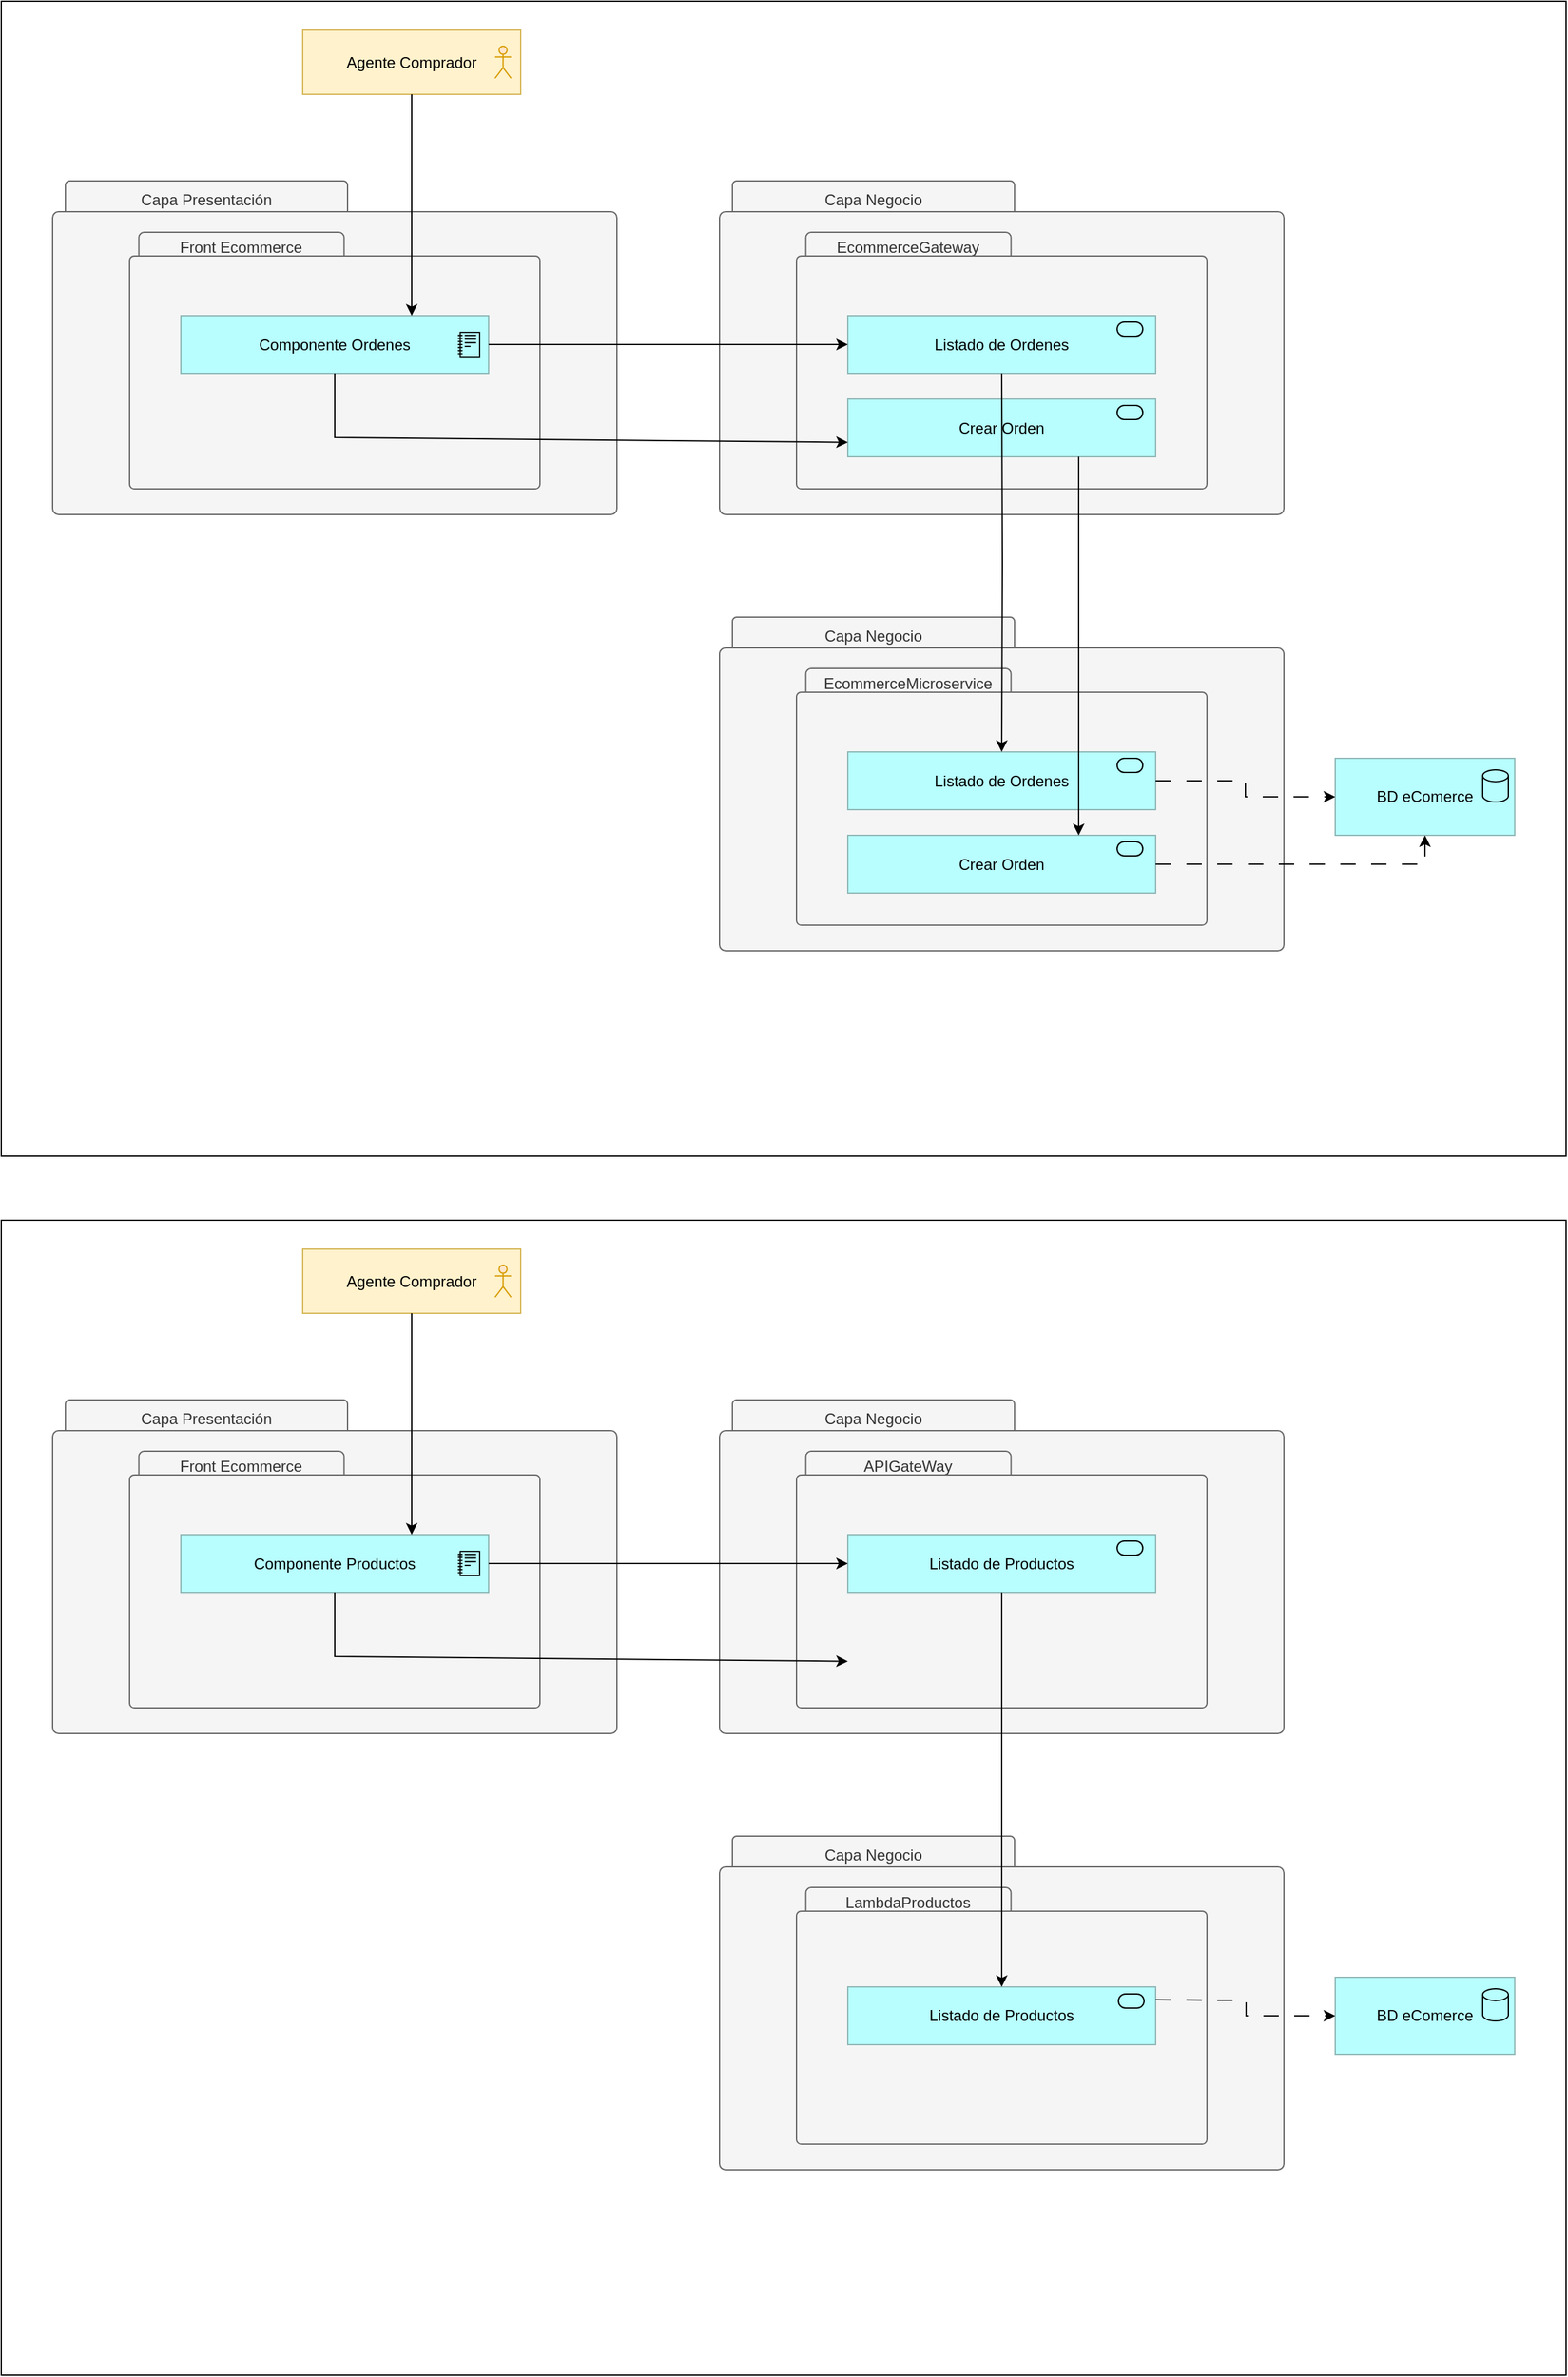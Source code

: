 <mxfile version="24.7.5">
  <diagram name="Diagrama Alto Nivel" id="ZaK2dB3ZBRLAaXrLbP-g">
    <mxGraphModel dx="1668" dy="965" grid="1" gridSize="10" guides="1" tooltips="1" connect="1" arrows="1" fold="1" page="1" pageScale="1" pageWidth="827" pageHeight="1169" math="0" shadow="0">
      <root>
        <mxCell id="0" />
        <mxCell id="1" parent="0" />
        <mxCell id="tFQhPaSpxETiiJrmMDkf-41" value="" style="rounded=0;whiteSpace=wrap;html=1;" parent="1" vertex="1">
          <mxGeometry x="40" y="570" width="1220" height="900" as="geometry" />
        </mxCell>
        <mxCell id="tFQhPaSpxETiiJrmMDkf-2" value="Agente Comprador" style="rounded=0;whiteSpace=wrap;html=1;fillColor=#fff2cc;strokeColor=#d6b656;" parent="1" vertex="1">
          <mxGeometry x="275" y="592.5" width="170" height="50" as="geometry" />
        </mxCell>
        <mxCell id="tFQhPaSpxETiiJrmMDkf-3" value="" style="shape=umlActor;verticalLabelPosition=bottom;verticalAlign=top;html=1;outlineConnect=0;fillColor=#ffe6cc;strokeColor=#d79b00;" parent="1" vertex="1">
          <mxGeometry x="425" y="605" width="12.5" height="25" as="geometry" />
        </mxCell>
        <mxCell id="tFQhPaSpxETiiJrmMDkf-4" value="Capa Presentación" style="rounded=1;whiteSpace=wrap;html=1;fillColor=#f5f5f5;fontColor=#333333;strokeColor=#666666;arcSize=11;" parent="1" vertex="1">
          <mxGeometry x="90" y="710" width="220" height="30" as="geometry" />
        </mxCell>
        <mxCell id="tFQhPaSpxETiiJrmMDkf-5" value="" style="rounded=1;whiteSpace=wrap;html=1;fillColor=#f5f5f5;fontColor=#333333;strokeColor=#666666;arcSize=2;" parent="1" vertex="1">
          <mxGeometry x="80" y="734" width="440" height="236" as="geometry" />
        </mxCell>
        <mxCell id="tFQhPaSpxETiiJrmMDkf-8" value="" style="group" parent="1" vertex="1" connectable="0">
          <mxGeometry x="140" y="750" width="320" height="200" as="geometry" />
        </mxCell>
        <mxCell id="tFQhPaSpxETiiJrmMDkf-6" value="Front Ecommerce" style="rounded=1;whiteSpace=wrap;html=1;fillColor=#f5f5f5;fontColor=#333333;strokeColor=#666666;arcSize=18;" parent="tFQhPaSpxETiiJrmMDkf-8" vertex="1">
          <mxGeometry x="7.273" width="160" height="23.077" as="geometry" />
        </mxCell>
        <mxCell id="tFQhPaSpxETiiJrmMDkf-7" value="" style="rounded=1;whiteSpace=wrap;html=1;fillColor=#f5f5f5;fontColor=#333333;strokeColor=#666666;arcSize=2;" parent="tFQhPaSpxETiiJrmMDkf-8" vertex="1">
          <mxGeometry y="18.462" width="320" height="181.538" as="geometry" />
        </mxCell>
        <mxCell id="tFQhPaSpxETiiJrmMDkf-9" value="Componente Ordenes" style="rounded=0;whiteSpace=wrap;html=1;fillColor=#b8fefe;strokeColor=#8eb7b6;" parent="tFQhPaSpxETiiJrmMDkf-8" vertex="1">
          <mxGeometry x="40" y="65" width="240" height="45" as="geometry" />
        </mxCell>
        <mxCell id="tFQhPaSpxETiiJrmMDkf-10" value="" style="sketch=0;outlineConnect=0;dashed=0;verticalLabelPosition=bottom;verticalAlign=top;align=center;html=1;fontSize=12;fontStyle=0;aspect=fixed;pointerEvents=1;shape=mxgraph.aws4.notebook;fillColor=#000000;" parent="tFQhPaSpxETiiJrmMDkf-8" vertex="1">
          <mxGeometry x="256" y="77.5" width="17.44" height="20" as="geometry" />
        </mxCell>
        <mxCell id="tFQhPaSpxETiiJrmMDkf-12" style="edgeStyle=orthogonalEdgeStyle;rounded=0;orthogonalLoop=1;jettySize=auto;html=1;exitX=0.5;exitY=1;exitDx=0;exitDy=0;entryX=0.75;entryY=0;entryDx=0;entryDy=0;" parent="1" source="tFQhPaSpxETiiJrmMDkf-2" target="tFQhPaSpxETiiJrmMDkf-9" edge="1">
          <mxGeometry relative="1" as="geometry" />
        </mxCell>
        <mxCell id="tFQhPaSpxETiiJrmMDkf-13" value="Capa Negocio" style="rounded=1;whiteSpace=wrap;html=1;fillColor=#f5f5f5;fontColor=#333333;strokeColor=#666666;arcSize=11;" parent="1" vertex="1">
          <mxGeometry x="610" y="710" width="220" height="30" as="geometry" />
        </mxCell>
        <mxCell id="tFQhPaSpxETiiJrmMDkf-14" value="" style="rounded=1;whiteSpace=wrap;html=1;fillColor=#f5f5f5;fontColor=#333333;strokeColor=#666666;arcSize=2;" parent="1" vertex="1">
          <mxGeometry x="600" y="734" width="440" height="236" as="geometry" />
        </mxCell>
        <mxCell id="tFQhPaSpxETiiJrmMDkf-15" value="" style="group" parent="1" vertex="1" connectable="0">
          <mxGeometry x="660" y="750" width="350" height="200" as="geometry" />
        </mxCell>
        <mxCell id="tFQhPaSpxETiiJrmMDkf-16" value="EcommerceGateway" style="rounded=1;whiteSpace=wrap;html=1;fillColor=#f5f5f5;fontColor=#333333;strokeColor=#666666;arcSize=18;" parent="tFQhPaSpxETiiJrmMDkf-15" vertex="1">
          <mxGeometry x="7.273" width="160" height="23.077" as="geometry" />
        </mxCell>
        <mxCell id="tFQhPaSpxETiiJrmMDkf-17" value="" style="rounded=1;whiteSpace=wrap;html=1;fillColor=#f5f5f5;fontColor=#333333;strokeColor=#666666;arcSize=2;" parent="tFQhPaSpxETiiJrmMDkf-15" vertex="1">
          <mxGeometry y="18.462" width="320" height="181.538" as="geometry" />
        </mxCell>
        <mxCell id="tFQhPaSpxETiiJrmMDkf-18" value="Listado de Ordenes" style="rounded=0;whiteSpace=wrap;html=1;fillColor=#b8fefe;strokeColor=#8eb7b6;" parent="tFQhPaSpxETiiJrmMDkf-15" vertex="1">
          <mxGeometry x="40" y="65" width="240" height="45" as="geometry" />
        </mxCell>
        <mxCell id="tFQhPaSpxETiiJrmMDkf-38" value="Crear Orden" style="rounded=0;whiteSpace=wrap;html=1;fillColor=#b8fefe;strokeColor=#8eb7b6;" parent="tFQhPaSpxETiiJrmMDkf-15" vertex="1">
          <mxGeometry x="40" y="130" width="240" height="45" as="geometry" />
        </mxCell>
        <mxCell id="tFQhPaSpxETiiJrmMDkf-42" value="" style="rounded=1;whiteSpace=wrap;html=1;arcSize=50;fillColor=#b8fefe;" parent="tFQhPaSpxETiiJrmMDkf-15" vertex="1">
          <mxGeometry x="250" y="70" width="20" height="11" as="geometry" />
        </mxCell>
        <mxCell id="tFQhPaSpxETiiJrmMDkf-44" value="" style="rounded=1;whiteSpace=wrap;html=1;arcSize=50;fillColor=#b8fefe;" parent="tFQhPaSpxETiiJrmMDkf-15" vertex="1">
          <mxGeometry x="250" y="135" width="20" height="11" as="geometry" />
        </mxCell>
        <mxCell id="tFQhPaSpxETiiJrmMDkf-20" style="edgeStyle=orthogonalEdgeStyle;rounded=0;orthogonalLoop=1;jettySize=auto;html=1;entryX=0;entryY=0.5;entryDx=0;entryDy=0;" parent="1" source="tFQhPaSpxETiiJrmMDkf-9" target="tFQhPaSpxETiiJrmMDkf-18" edge="1">
          <mxGeometry relative="1" as="geometry" />
        </mxCell>
        <mxCell id="tFQhPaSpxETiiJrmMDkf-26" value="BD eComerce" style="rounded=0;whiteSpace=wrap;html=1;fillColor=#b8fefe;strokeColor=#8eb7b6;" parent="1" vertex="1">
          <mxGeometry x="1080" y="1160" width="140" height="60" as="geometry" />
        </mxCell>
        <mxCell id="tFQhPaSpxETiiJrmMDkf-40" value="" style="shape=cylinder3;whiteSpace=wrap;html=1;boundedLbl=1;backgroundOutline=1;size=4.596;fillColor=#b8fefe;" parent="1" vertex="1">
          <mxGeometry x="1195" y="1169" width="20" height="25" as="geometry" />
        </mxCell>
        <mxCell id="9whJmEvrKm1sDDlKtckv-2" value="" style="endArrow=classic;html=1;rounded=0;entryX=0;entryY=0.75;entryDx=0;entryDy=0;exitX=0.5;exitY=1;exitDx=0;exitDy=0;" edge="1" parent="1" source="tFQhPaSpxETiiJrmMDkf-9" target="tFQhPaSpxETiiJrmMDkf-38">
          <mxGeometry width="50" height="50" relative="1" as="geometry">
            <mxPoint x="700" y="750" as="sourcePoint" />
            <mxPoint x="750" y="700" as="targetPoint" />
            <Array as="points">
              <mxPoint x="300" y="910" />
            </Array>
          </mxGeometry>
        </mxCell>
        <mxCell id="9whJmEvrKm1sDDlKtckv-4" value="Capa Negocio" style="rounded=1;whiteSpace=wrap;html=1;fillColor=#f5f5f5;fontColor=#333333;strokeColor=#666666;arcSize=11;" vertex="1" parent="1">
          <mxGeometry x="610" y="1050" width="220" height="30" as="geometry" />
        </mxCell>
        <mxCell id="9whJmEvrKm1sDDlKtckv-5" value="" style="rounded=1;whiteSpace=wrap;html=1;fillColor=#f5f5f5;fontColor=#333333;strokeColor=#666666;arcSize=2;" vertex="1" parent="1">
          <mxGeometry x="600" y="1074" width="440" height="236" as="geometry" />
        </mxCell>
        <mxCell id="9whJmEvrKm1sDDlKtckv-6" value="" style="group" vertex="1" connectable="0" parent="1">
          <mxGeometry x="660" y="1090" width="350" height="200" as="geometry" />
        </mxCell>
        <mxCell id="9whJmEvrKm1sDDlKtckv-7" value="EcommerceMicroservice" style="rounded=1;whiteSpace=wrap;html=1;fillColor=#f5f5f5;fontColor=#333333;strokeColor=#666666;arcSize=18;" vertex="1" parent="9whJmEvrKm1sDDlKtckv-6">
          <mxGeometry x="7.273" width="160" height="23.077" as="geometry" />
        </mxCell>
        <mxCell id="9whJmEvrKm1sDDlKtckv-8" value="" style="rounded=1;whiteSpace=wrap;html=1;fillColor=#f5f5f5;fontColor=#333333;strokeColor=#666666;arcSize=2;" vertex="1" parent="9whJmEvrKm1sDDlKtckv-6">
          <mxGeometry y="18.462" width="320" height="181.538" as="geometry" />
        </mxCell>
        <mxCell id="9whJmEvrKm1sDDlKtckv-9" value="Listado de Ordenes" style="rounded=0;whiteSpace=wrap;html=1;fillColor=#b8fefe;strokeColor=#8eb7b6;" vertex="1" parent="9whJmEvrKm1sDDlKtckv-6">
          <mxGeometry x="40" y="65" width="240" height="45" as="geometry" />
        </mxCell>
        <mxCell id="9whJmEvrKm1sDDlKtckv-10" value="Crear Orden" style="rounded=0;whiteSpace=wrap;html=1;fillColor=#b8fefe;strokeColor=#8eb7b6;" vertex="1" parent="9whJmEvrKm1sDDlKtckv-6">
          <mxGeometry x="40" y="130" width="240" height="45" as="geometry" />
        </mxCell>
        <mxCell id="9whJmEvrKm1sDDlKtckv-11" value="" style="rounded=1;whiteSpace=wrap;html=1;arcSize=50;fillColor=#b8fefe;" vertex="1" parent="9whJmEvrKm1sDDlKtckv-6">
          <mxGeometry x="250" y="70" width="20" height="11" as="geometry" />
        </mxCell>
        <mxCell id="9whJmEvrKm1sDDlKtckv-12" value="" style="rounded=1;whiteSpace=wrap;html=1;arcSize=50;fillColor=#b8fefe;" vertex="1" parent="9whJmEvrKm1sDDlKtckv-6">
          <mxGeometry x="250" y="135" width="20" height="11" as="geometry" />
        </mxCell>
        <mxCell id="9whJmEvrKm1sDDlKtckv-13" style="edgeStyle=orthogonalEdgeStyle;rounded=0;orthogonalLoop=1;jettySize=auto;html=1;entryX=0.5;entryY=0;entryDx=0;entryDy=0;" edge="1" parent="1" target="9whJmEvrKm1sDDlKtckv-9">
          <mxGeometry relative="1" as="geometry">
            <mxPoint x="820" y="860" as="sourcePoint" />
            <mxPoint x="710" y="848" as="targetPoint" />
          </mxGeometry>
        </mxCell>
        <mxCell id="9whJmEvrKm1sDDlKtckv-14" value="" style="endArrow=classic;html=1;rounded=0;entryX=0.75;entryY=0;entryDx=0;entryDy=0;exitX=0.75;exitY=1;exitDx=0;exitDy=0;" edge="1" parent="1" source="tFQhPaSpxETiiJrmMDkf-38" target="9whJmEvrKm1sDDlKtckv-10">
          <mxGeometry width="50" height="50" relative="1" as="geometry">
            <mxPoint x="310" y="870" as="sourcePoint" />
            <mxPoint x="710" y="924" as="targetPoint" />
            <Array as="points" />
          </mxGeometry>
        </mxCell>
        <mxCell id="tFQhPaSpxETiiJrmMDkf-37" style="edgeStyle=orthogonalEdgeStyle;rounded=0;orthogonalLoop=1;jettySize=auto;html=1;dashed=1;dashPattern=12 12;exitX=1;exitY=0.5;exitDx=0;exitDy=0;" parent="1" source="9whJmEvrKm1sDDlKtckv-9" target="tFQhPaSpxETiiJrmMDkf-26" edge="1">
          <mxGeometry relative="1" as="geometry">
            <mxPoint x="933.44" y="837.5" as="sourcePoint" />
          </mxGeometry>
        </mxCell>
        <mxCell id="9whJmEvrKm1sDDlKtckv-3" style="edgeStyle=orthogonalEdgeStyle;rounded=0;orthogonalLoop=1;jettySize=auto;html=1;dashed=1;dashPattern=12 12;exitX=1;exitY=0.5;exitDx=0;exitDy=0;entryX=0.5;entryY=1;entryDx=0;entryDy=0;" edge="1" parent="1" source="9whJmEvrKm1sDDlKtckv-10" target="tFQhPaSpxETiiJrmMDkf-26">
          <mxGeometry relative="1" as="geometry">
            <mxPoint x="951" y="848" as="sourcePoint" />
            <mxPoint x="1090" y="847" as="targetPoint" />
          </mxGeometry>
        </mxCell>
        <mxCell id="9whJmEvrKm1sDDlKtckv-15" value="" style="rounded=0;whiteSpace=wrap;html=1;" vertex="1" parent="1">
          <mxGeometry x="40" y="1520" width="1220" height="900" as="geometry" />
        </mxCell>
        <mxCell id="9whJmEvrKm1sDDlKtckv-16" value="Agente Comprador" style="rounded=0;whiteSpace=wrap;html=1;fillColor=#fff2cc;strokeColor=#d6b656;" vertex="1" parent="1">
          <mxGeometry x="275" y="1542.5" width="170" height="50" as="geometry" />
        </mxCell>
        <mxCell id="9whJmEvrKm1sDDlKtckv-17" value="" style="shape=umlActor;verticalLabelPosition=bottom;verticalAlign=top;html=1;outlineConnect=0;fillColor=#ffe6cc;strokeColor=#d79b00;" vertex="1" parent="1">
          <mxGeometry x="425" y="1555" width="12.5" height="25" as="geometry" />
        </mxCell>
        <mxCell id="9whJmEvrKm1sDDlKtckv-18" value="Capa Presentación" style="rounded=1;whiteSpace=wrap;html=1;fillColor=#f5f5f5;fontColor=#333333;strokeColor=#666666;arcSize=11;" vertex="1" parent="1">
          <mxGeometry x="90" y="1660" width="220" height="30" as="geometry" />
        </mxCell>
        <mxCell id="9whJmEvrKm1sDDlKtckv-19" value="" style="rounded=1;whiteSpace=wrap;html=1;fillColor=#f5f5f5;fontColor=#333333;strokeColor=#666666;arcSize=2;" vertex="1" parent="1">
          <mxGeometry x="80" y="1684" width="440" height="236" as="geometry" />
        </mxCell>
        <mxCell id="9whJmEvrKm1sDDlKtckv-20" value="" style="group" vertex="1" connectable="0" parent="1">
          <mxGeometry x="140" y="1700" width="320" height="200" as="geometry" />
        </mxCell>
        <mxCell id="9whJmEvrKm1sDDlKtckv-21" value="Front Ecommerce" style="rounded=1;whiteSpace=wrap;html=1;fillColor=#f5f5f5;fontColor=#333333;strokeColor=#666666;arcSize=18;" vertex="1" parent="9whJmEvrKm1sDDlKtckv-20">
          <mxGeometry x="7.273" width="160" height="23.077" as="geometry" />
        </mxCell>
        <mxCell id="9whJmEvrKm1sDDlKtckv-22" value="" style="rounded=1;whiteSpace=wrap;html=1;fillColor=#f5f5f5;fontColor=#333333;strokeColor=#666666;arcSize=2;" vertex="1" parent="9whJmEvrKm1sDDlKtckv-20">
          <mxGeometry y="18.462" width="320" height="181.538" as="geometry" />
        </mxCell>
        <mxCell id="9whJmEvrKm1sDDlKtckv-23" value="Componente Productos" style="rounded=0;whiteSpace=wrap;html=1;fillColor=#b8fefe;strokeColor=#8eb7b6;" vertex="1" parent="9whJmEvrKm1sDDlKtckv-20">
          <mxGeometry x="40" y="65" width="240" height="45" as="geometry" />
        </mxCell>
        <mxCell id="9whJmEvrKm1sDDlKtckv-24" value="" style="sketch=0;outlineConnect=0;dashed=0;verticalLabelPosition=bottom;verticalAlign=top;align=center;html=1;fontSize=12;fontStyle=0;aspect=fixed;pointerEvents=1;shape=mxgraph.aws4.notebook;fillColor=#000000;" vertex="1" parent="9whJmEvrKm1sDDlKtckv-20">
          <mxGeometry x="256" y="77.5" width="17.44" height="20" as="geometry" />
        </mxCell>
        <mxCell id="9whJmEvrKm1sDDlKtckv-25" style="edgeStyle=orthogonalEdgeStyle;rounded=0;orthogonalLoop=1;jettySize=auto;html=1;exitX=0.5;exitY=1;exitDx=0;exitDy=0;entryX=0.75;entryY=0;entryDx=0;entryDy=0;" edge="1" parent="1" source="9whJmEvrKm1sDDlKtckv-16" target="9whJmEvrKm1sDDlKtckv-23">
          <mxGeometry relative="1" as="geometry" />
        </mxCell>
        <mxCell id="9whJmEvrKm1sDDlKtckv-26" value="Capa Negocio" style="rounded=1;whiteSpace=wrap;html=1;fillColor=#f5f5f5;fontColor=#333333;strokeColor=#666666;arcSize=11;" vertex="1" parent="1">
          <mxGeometry x="610" y="1660" width="220" height="30" as="geometry" />
        </mxCell>
        <mxCell id="9whJmEvrKm1sDDlKtckv-27" value="" style="rounded=1;whiteSpace=wrap;html=1;fillColor=#f5f5f5;fontColor=#333333;strokeColor=#666666;arcSize=2;" vertex="1" parent="1">
          <mxGeometry x="600" y="1684" width="440" height="236" as="geometry" />
        </mxCell>
        <mxCell id="9whJmEvrKm1sDDlKtckv-28" value="" style="group" vertex="1" connectable="0" parent="1">
          <mxGeometry x="660" y="1700" width="350" height="200" as="geometry" />
        </mxCell>
        <mxCell id="9whJmEvrKm1sDDlKtckv-29" value="APIGateWay" style="rounded=1;whiteSpace=wrap;html=1;fillColor=#f5f5f5;fontColor=#333333;strokeColor=#666666;arcSize=18;" vertex="1" parent="9whJmEvrKm1sDDlKtckv-28">
          <mxGeometry x="7.273" width="160" height="23.077" as="geometry" />
        </mxCell>
        <mxCell id="9whJmEvrKm1sDDlKtckv-30" value="" style="rounded=1;whiteSpace=wrap;html=1;fillColor=#f5f5f5;fontColor=#333333;strokeColor=#666666;arcSize=2;" vertex="1" parent="9whJmEvrKm1sDDlKtckv-28">
          <mxGeometry y="18.462" width="320" height="181.538" as="geometry" />
        </mxCell>
        <mxCell id="9whJmEvrKm1sDDlKtckv-31" value="Listado de Productos" style="rounded=0;whiteSpace=wrap;html=1;fillColor=#b8fefe;strokeColor=#8eb7b6;" vertex="1" parent="9whJmEvrKm1sDDlKtckv-28">
          <mxGeometry x="40" y="65" width="240" height="45" as="geometry" />
        </mxCell>
        <mxCell id="9whJmEvrKm1sDDlKtckv-33" value="" style="rounded=1;whiteSpace=wrap;html=1;arcSize=50;fillColor=#b8fefe;" vertex="1" parent="9whJmEvrKm1sDDlKtckv-28">
          <mxGeometry x="250" y="70" width="20" height="11" as="geometry" />
        </mxCell>
        <mxCell id="9whJmEvrKm1sDDlKtckv-35" style="edgeStyle=orthogonalEdgeStyle;rounded=0;orthogonalLoop=1;jettySize=auto;html=1;entryX=0;entryY=0.5;entryDx=0;entryDy=0;" edge="1" parent="1" source="9whJmEvrKm1sDDlKtckv-23" target="9whJmEvrKm1sDDlKtckv-31">
          <mxGeometry relative="1" as="geometry" />
        </mxCell>
        <mxCell id="9whJmEvrKm1sDDlKtckv-36" value="BD eComerce" style="rounded=0;whiteSpace=wrap;html=1;fillColor=#b8fefe;strokeColor=#8eb7b6;" vertex="1" parent="1">
          <mxGeometry x="1080" y="2110" width="140" height="60" as="geometry" />
        </mxCell>
        <mxCell id="9whJmEvrKm1sDDlKtckv-37" value="" style="shape=cylinder3;whiteSpace=wrap;html=1;boundedLbl=1;backgroundOutline=1;size=4.596;fillColor=#b8fefe;" vertex="1" parent="1">
          <mxGeometry x="1195" y="2119" width="20" height="25" as="geometry" />
        </mxCell>
        <mxCell id="9whJmEvrKm1sDDlKtckv-38" value="" style="endArrow=classic;html=1;rounded=0;entryX=0;entryY=0.75;entryDx=0;entryDy=0;exitX=0.5;exitY=1;exitDx=0;exitDy=0;" edge="1" parent="1" source="9whJmEvrKm1sDDlKtckv-23">
          <mxGeometry width="50" height="50" relative="1" as="geometry">
            <mxPoint x="700" y="1700" as="sourcePoint" />
            <mxPoint x="700" y="1863.75" as="targetPoint" />
            <Array as="points">
              <mxPoint x="300" y="1860" />
            </Array>
          </mxGeometry>
        </mxCell>
        <mxCell id="9whJmEvrKm1sDDlKtckv-39" value="Capa Negocio" style="rounded=1;whiteSpace=wrap;html=1;fillColor=#f5f5f5;fontColor=#333333;strokeColor=#666666;arcSize=11;" vertex="1" parent="1">
          <mxGeometry x="610" y="2000" width="220" height="30" as="geometry" />
        </mxCell>
        <mxCell id="9whJmEvrKm1sDDlKtckv-40" value="" style="rounded=1;whiteSpace=wrap;html=1;fillColor=#f5f5f5;fontColor=#333333;strokeColor=#666666;arcSize=2;" vertex="1" parent="1">
          <mxGeometry x="600" y="2024" width="440" height="236" as="geometry" />
        </mxCell>
        <mxCell id="9whJmEvrKm1sDDlKtckv-41" value="" style="group" vertex="1" connectable="0" parent="1">
          <mxGeometry x="660" y="2040" width="350" height="200" as="geometry" />
        </mxCell>
        <mxCell id="9whJmEvrKm1sDDlKtckv-42" value="LambdaProductos" style="rounded=1;whiteSpace=wrap;html=1;fillColor=#f5f5f5;fontColor=#333333;strokeColor=#666666;arcSize=18;" vertex="1" parent="9whJmEvrKm1sDDlKtckv-41">
          <mxGeometry x="7.273" width="160" height="23.077" as="geometry" />
        </mxCell>
        <mxCell id="9whJmEvrKm1sDDlKtckv-43" value="" style="rounded=1;whiteSpace=wrap;html=1;fillColor=#f5f5f5;fontColor=#333333;strokeColor=#666666;arcSize=2;" vertex="1" parent="9whJmEvrKm1sDDlKtckv-41">
          <mxGeometry y="18.462" width="320" height="181.538" as="geometry" />
        </mxCell>
        <mxCell id="9whJmEvrKm1sDDlKtckv-45" value="Listado de Productos" style="rounded=0;whiteSpace=wrap;html=1;fillColor=#b8fefe;strokeColor=#8eb7b6;" vertex="1" parent="9whJmEvrKm1sDDlKtckv-41">
          <mxGeometry x="40" y="77.5" width="240" height="45" as="geometry" />
        </mxCell>
        <mxCell id="9whJmEvrKm1sDDlKtckv-46" value="" style="rounded=1;whiteSpace=wrap;html=1;arcSize=50;fillColor=#b8fefe;" vertex="1" parent="9whJmEvrKm1sDDlKtckv-41">
          <mxGeometry x="251" y="83" width="20" height="11" as="geometry" />
        </mxCell>
        <mxCell id="9whJmEvrKm1sDDlKtckv-49" value="" style="endArrow=classic;html=1;rounded=0;entryX=0.5;entryY=0;entryDx=0;entryDy=0;exitX=0.5;exitY=1;exitDx=0;exitDy=0;" edge="1" parent="1" source="9whJmEvrKm1sDDlKtckv-31" target="9whJmEvrKm1sDDlKtckv-45">
          <mxGeometry width="50" height="50" relative="1" as="geometry">
            <mxPoint x="880.0" y="1875" as="sourcePoint" />
            <mxPoint x="710" y="1874" as="targetPoint" />
            <Array as="points" />
          </mxGeometry>
        </mxCell>
        <mxCell id="9whJmEvrKm1sDDlKtckv-50" style="edgeStyle=orthogonalEdgeStyle;rounded=0;orthogonalLoop=1;jettySize=auto;html=1;dashed=1;dashPattern=12 12;exitX=1;exitY=0.5;exitDx=0;exitDy=0;" edge="1" parent="1" target="9whJmEvrKm1sDDlKtckv-36">
          <mxGeometry relative="1" as="geometry">
            <mxPoint x="940.0" y="2127.5" as="sourcePoint" />
          </mxGeometry>
        </mxCell>
      </root>
    </mxGraphModel>
  </diagram>
</mxfile>
